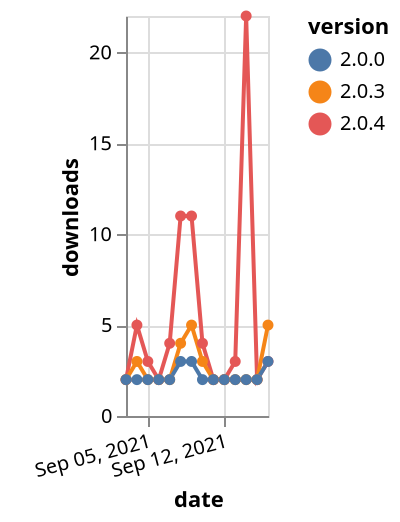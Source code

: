 {"$schema": "https://vega.github.io/schema/vega-lite/v5.json", "description": "A simple bar chart with embedded data.", "data": {"values": [{"date": "2021-09-03", "total": 748, "delta": 2, "version": "2.0.4"}, {"date": "2021-09-04", "total": 753, "delta": 5, "version": "2.0.4"}, {"date": "2021-09-05", "total": 756, "delta": 3, "version": "2.0.4"}, {"date": "2021-09-06", "total": 758, "delta": 2, "version": "2.0.4"}, {"date": "2021-09-07", "total": 762, "delta": 4, "version": "2.0.4"}, {"date": "2021-09-08", "total": 773, "delta": 11, "version": "2.0.4"}, {"date": "2021-09-09", "total": 784, "delta": 11, "version": "2.0.4"}, {"date": "2021-09-10", "total": 788, "delta": 4, "version": "2.0.4"}, {"date": "2021-09-11", "total": 790, "delta": 2, "version": "2.0.4"}, {"date": "2021-09-12", "total": 792, "delta": 2, "version": "2.0.4"}, {"date": "2021-09-13", "total": 795, "delta": 3, "version": "2.0.4"}, {"date": "2021-09-14", "total": 817, "delta": 22, "version": "2.0.4"}, {"date": "2021-09-15", "total": 819, "delta": 2, "version": "2.0.4"}, {"date": "2021-09-16", "total": 822, "delta": 3, "version": "2.0.4"}, {"date": "2021-09-03", "total": 3049, "delta": 2, "version": "2.0.3"}, {"date": "2021-09-04", "total": 3052, "delta": 3, "version": "2.0.3"}, {"date": "2021-09-05", "total": 3054, "delta": 2, "version": "2.0.3"}, {"date": "2021-09-06", "total": 3056, "delta": 2, "version": "2.0.3"}, {"date": "2021-09-07", "total": 3058, "delta": 2, "version": "2.0.3"}, {"date": "2021-09-08", "total": 3062, "delta": 4, "version": "2.0.3"}, {"date": "2021-09-09", "total": 3067, "delta": 5, "version": "2.0.3"}, {"date": "2021-09-10", "total": 3070, "delta": 3, "version": "2.0.3"}, {"date": "2021-09-11", "total": 3072, "delta": 2, "version": "2.0.3"}, {"date": "2021-09-12", "total": 3074, "delta": 2, "version": "2.0.3"}, {"date": "2021-09-13", "total": 3076, "delta": 2, "version": "2.0.3"}, {"date": "2021-09-14", "total": 3078, "delta": 2, "version": "2.0.3"}, {"date": "2021-09-15", "total": 3080, "delta": 2, "version": "2.0.3"}, {"date": "2021-09-16", "total": 3085, "delta": 5, "version": "2.0.3"}, {"date": "2021-09-03", "total": 2617, "delta": 2, "version": "2.0.0"}, {"date": "2021-09-04", "total": 2619, "delta": 2, "version": "2.0.0"}, {"date": "2021-09-05", "total": 2621, "delta": 2, "version": "2.0.0"}, {"date": "2021-09-06", "total": 2623, "delta": 2, "version": "2.0.0"}, {"date": "2021-09-07", "total": 2625, "delta": 2, "version": "2.0.0"}, {"date": "2021-09-08", "total": 2628, "delta": 3, "version": "2.0.0"}, {"date": "2021-09-09", "total": 2631, "delta": 3, "version": "2.0.0"}, {"date": "2021-09-10", "total": 2633, "delta": 2, "version": "2.0.0"}, {"date": "2021-09-11", "total": 2635, "delta": 2, "version": "2.0.0"}, {"date": "2021-09-12", "total": 2637, "delta": 2, "version": "2.0.0"}, {"date": "2021-09-13", "total": 2639, "delta": 2, "version": "2.0.0"}, {"date": "2021-09-14", "total": 2641, "delta": 2, "version": "2.0.0"}, {"date": "2021-09-15", "total": 2643, "delta": 2, "version": "2.0.0"}, {"date": "2021-09-16", "total": 2646, "delta": 3, "version": "2.0.0"}]}, "width": "container", "mark": {"type": "line", "point": {"filled": true}}, "encoding": {"x": {"field": "date", "type": "temporal", "timeUnit": "yearmonthdate", "title": "date", "axis": {"labelAngle": -15}}, "y": {"field": "delta", "type": "quantitative", "title": "downloads"}, "color": {"field": "version", "type": "nominal"}, "tooltip": {"field": "delta"}}}